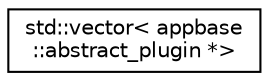 digraph "Graphical Class Hierarchy"
{
  edge [fontname="Helvetica",fontsize="10",labelfontname="Helvetica",labelfontsize="10"];
  node [fontname="Helvetica",fontsize="10",shape=record];
  rankdir="LR";
  Node0 [label="std::vector\< appbase\l::abstract_plugin *\>",height=0.2,width=0.4,color="black", fillcolor="white", style="filled",URL="$classstd_1_1vector.html"];
}
